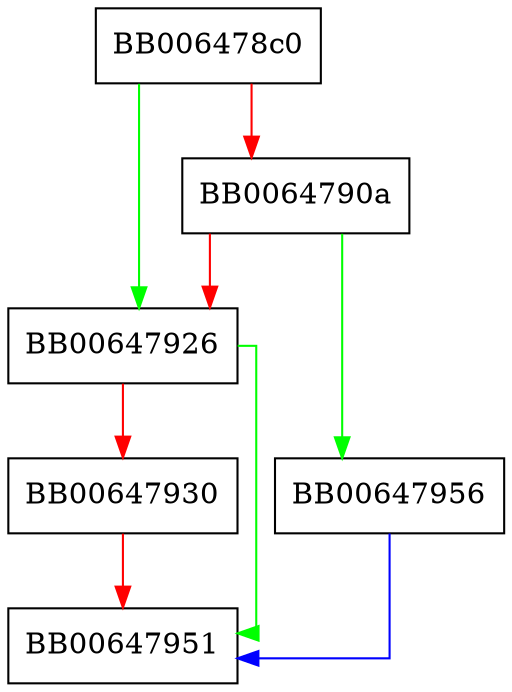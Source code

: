 digraph SRP_user_pwd_set1_ids {
  node [shape="box"];
  graph [splines=ortho];
  BB006478c0 -> BB00647926 [color="green"];
  BB006478c0 -> BB0064790a [color="red"];
  BB0064790a -> BB00647956 [color="green"];
  BB0064790a -> BB00647926 [color="red"];
  BB00647926 -> BB00647951 [color="green"];
  BB00647926 -> BB00647930 [color="red"];
  BB00647930 -> BB00647951 [color="red"];
  BB00647956 -> BB00647951 [color="blue"];
}